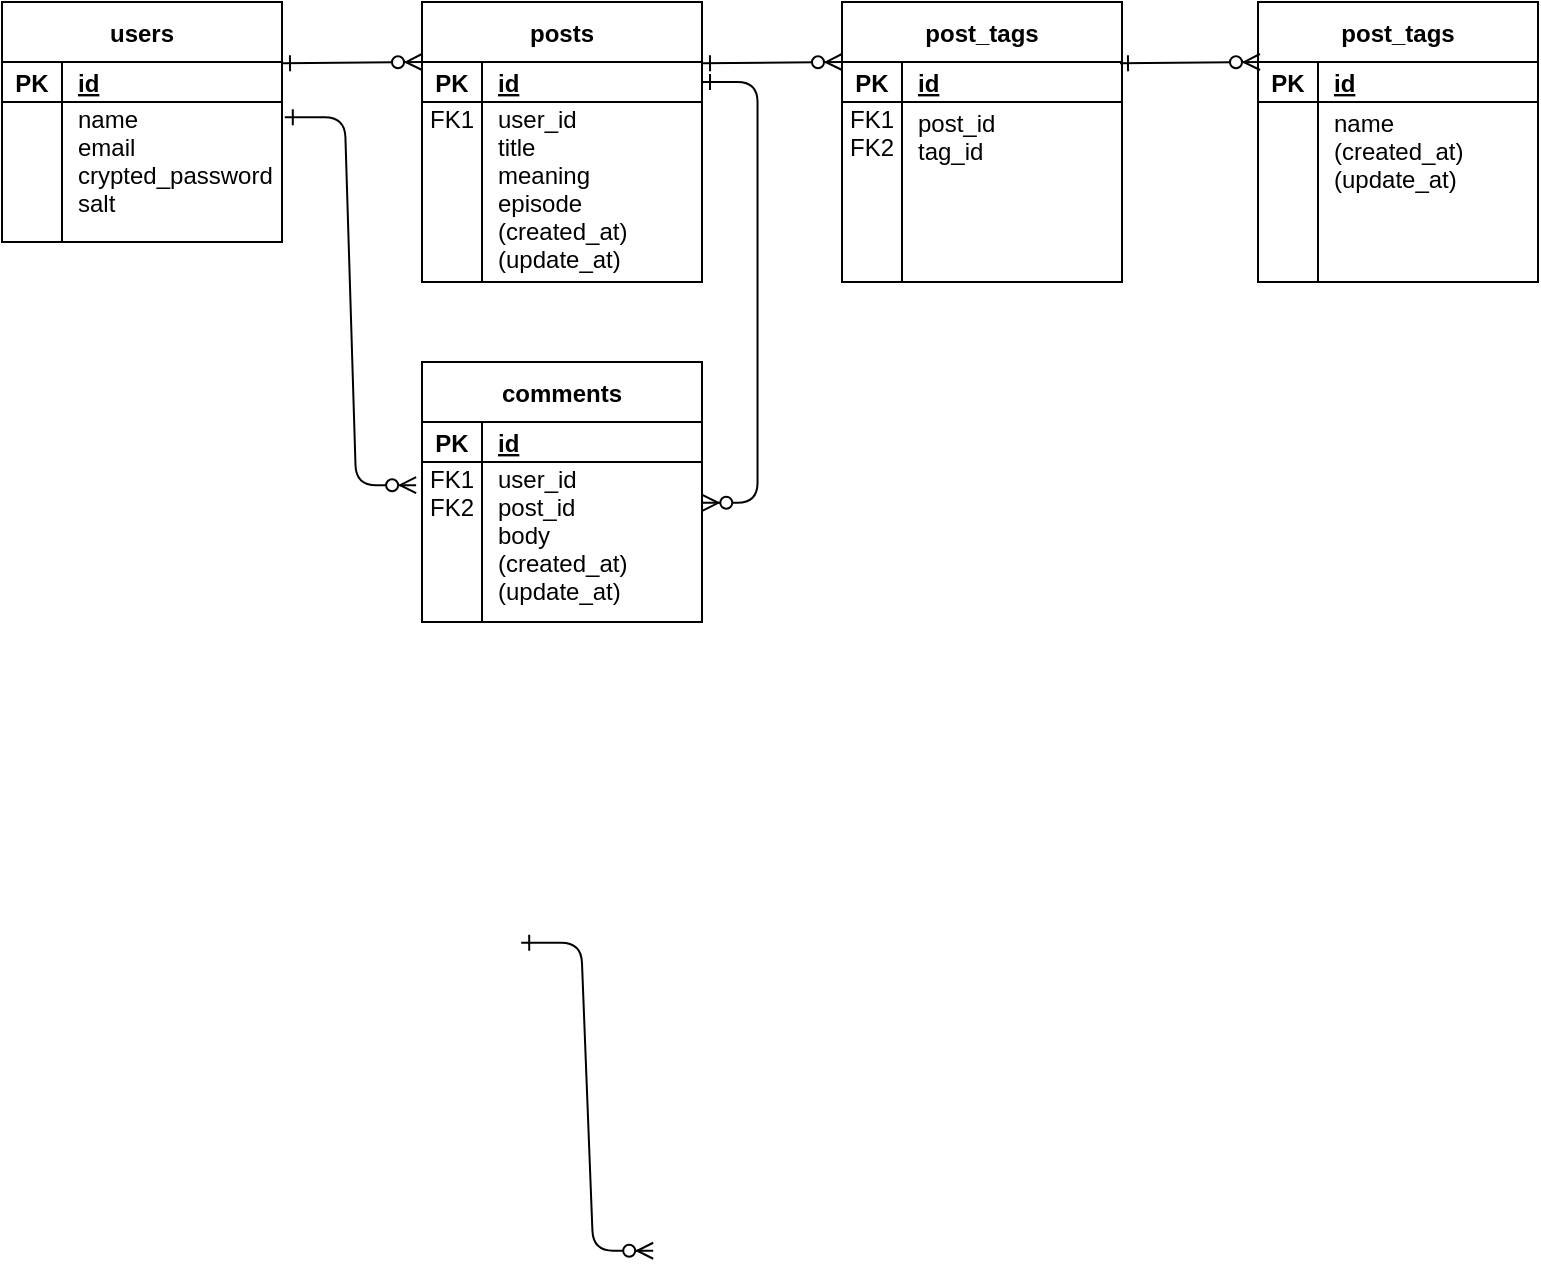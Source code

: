 <mxfile version="26.0.5">
  <diagram id="R2lEEEUBdFMjLlhIrx00" name="Page-1">
    <mxGraphModel dx="1430" dy="750" grid="1" gridSize="10" guides="1" tooltips="1" connect="1" arrows="1" fold="1" page="1" pageScale="1" pageWidth="850" pageHeight="1100" math="0" shadow="0" extFonts="Permanent Marker^https://fonts.googleapis.com/css?family=Permanent+Marker">
      <root>
        <mxCell id="0" />
        <mxCell id="1" parent="0" />
        <mxCell id="s2WaJhAvVjMuJ9kSTZkh-1" value="" style="endArrow=ERzeroToMany;startArrow=ERone;endFill=1;startFill=0;exitX=1;exitY=0.5;exitDx=0;exitDy=0;edgeStyle=elbowEdgeStyle;entryX=1.001;entryY=0.255;entryDx=0;entryDy=0;elbow=horizontal;entryPerimeter=0;" parent="1" source="s2WaJhAvVjMuJ9kSTZkh-11" target="s2WaJhAvVjMuJ9kSTZkh-21" edge="1">
          <mxGeometry width="100" height="100" relative="1" as="geometry">
            <mxPoint x="427.76" y="200" as="sourcePoint" />
            <mxPoint x="410" y="510.24" as="targetPoint" />
            <Array as="points">
              <mxPoint x="457.76" y="360" />
            </Array>
          </mxGeometry>
        </mxCell>
        <mxCell id="s2WaJhAvVjMuJ9kSTZkh-2" value="users" style="shape=table;startSize=30;container=1;collapsible=1;childLayout=tableLayout;fixedRows=1;rowLines=0;fontStyle=1;align=center;resizeLast=1;" parent="1" vertex="1">
          <mxGeometry x="80" y="190" width="140" height="120" as="geometry" />
        </mxCell>
        <mxCell id="s2WaJhAvVjMuJ9kSTZkh-3" value="" style="shape=partialRectangle;collapsible=0;dropTarget=0;pointerEvents=0;fillColor=none;points=[[0,0.5],[1,0.5]];portConstraint=eastwest;top=0;left=0;right=0;bottom=1;" parent="s2WaJhAvVjMuJ9kSTZkh-2" vertex="1">
          <mxGeometry y="30" width="140" height="20" as="geometry" />
        </mxCell>
        <mxCell id="s2WaJhAvVjMuJ9kSTZkh-4" value="PK" style="shape=partialRectangle;overflow=hidden;connectable=0;fillColor=none;top=0;left=0;bottom=0;right=0;fontStyle=1;" parent="s2WaJhAvVjMuJ9kSTZkh-3" vertex="1">
          <mxGeometry width="30" height="20" as="geometry">
            <mxRectangle width="30" height="20" as="alternateBounds" />
          </mxGeometry>
        </mxCell>
        <mxCell id="s2WaJhAvVjMuJ9kSTZkh-5" value="id" style="shape=partialRectangle;overflow=hidden;connectable=0;fillColor=none;top=0;left=0;bottom=0;right=0;align=left;spacingLeft=6;fontStyle=5;" parent="s2WaJhAvVjMuJ9kSTZkh-3" vertex="1">
          <mxGeometry x="30" width="110" height="20" as="geometry">
            <mxRectangle width="110" height="20" as="alternateBounds" />
          </mxGeometry>
        </mxCell>
        <mxCell id="s2WaJhAvVjMuJ9kSTZkh-6" value="" style="shape=partialRectangle;collapsible=0;dropTarget=0;pointerEvents=0;fillColor=none;points=[[0,0.5],[1,0.5]];portConstraint=eastwest;top=0;left=0;right=0;bottom=0;" parent="s2WaJhAvVjMuJ9kSTZkh-2" vertex="1">
          <mxGeometry y="50" width="140" height="70" as="geometry" />
        </mxCell>
        <mxCell id="s2WaJhAvVjMuJ9kSTZkh-7" value="" style="shape=partialRectangle;overflow=hidden;connectable=0;fillColor=none;top=0;left=0;bottom=0;right=0;" parent="s2WaJhAvVjMuJ9kSTZkh-6" vertex="1">
          <mxGeometry width="30" height="70" as="geometry">
            <mxRectangle width="30" height="70" as="alternateBounds" />
          </mxGeometry>
        </mxCell>
        <mxCell id="s2WaJhAvVjMuJ9kSTZkh-8" value="name&#xa;email&#xa;crypted_password&#xa;salt&#xa;" style="shape=partialRectangle;overflow=hidden;connectable=0;fillColor=none;top=0;left=0;bottom=0;right=0;align=left;spacingLeft=6;" parent="s2WaJhAvVjMuJ9kSTZkh-6" vertex="1">
          <mxGeometry x="30" width="110" height="70" as="geometry">
            <mxRectangle width="110" height="70" as="alternateBounds" />
          </mxGeometry>
        </mxCell>
        <mxCell id="s2WaJhAvVjMuJ9kSTZkh-9" value="" style="edgeStyle=entityRelationEdgeStyle;endArrow=ERzeroToMany;startArrow=ERone;endFill=1;startFill=0;entryX=-0.021;entryY=0.145;entryDx=0;entryDy=0;entryPerimeter=0;exitX=1.01;exitY=0.109;exitDx=0;exitDy=0;exitPerimeter=0;" parent="1" source="s2WaJhAvVjMuJ9kSTZkh-6" target="s2WaJhAvVjMuJ9kSTZkh-21" edge="1">
          <mxGeometry width="100" height="100" relative="1" as="geometry">
            <mxPoint x="220" y="230" as="sourcePoint" />
            <mxPoint x="279.86" y="350.88" as="targetPoint" />
          </mxGeometry>
        </mxCell>
        <mxCell id="s2WaJhAvVjMuJ9kSTZkh-10" value="posts" style="shape=table;startSize=30;container=1;collapsible=1;childLayout=tableLayout;fixedRows=1;rowLines=0;fontStyle=1;align=center;resizeLast=1;" parent="1" vertex="1">
          <mxGeometry x="290" y="190" width="140" height="140" as="geometry" />
        </mxCell>
        <mxCell id="s2WaJhAvVjMuJ9kSTZkh-11" value="" style="shape=partialRectangle;collapsible=0;dropTarget=0;pointerEvents=0;fillColor=none;points=[[0,0.5],[1,0.5]];portConstraint=eastwest;top=0;left=0;right=0;bottom=1;" parent="s2WaJhAvVjMuJ9kSTZkh-10" vertex="1">
          <mxGeometry y="30" width="140" height="20" as="geometry" />
        </mxCell>
        <mxCell id="s2WaJhAvVjMuJ9kSTZkh-12" value="PK" style="shape=partialRectangle;overflow=hidden;connectable=0;fillColor=none;top=0;left=0;bottom=0;right=0;fontStyle=1;" parent="s2WaJhAvVjMuJ9kSTZkh-11" vertex="1">
          <mxGeometry width="30" height="20" as="geometry">
            <mxRectangle width="30" height="20" as="alternateBounds" />
          </mxGeometry>
        </mxCell>
        <mxCell id="s2WaJhAvVjMuJ9kSTZkh-13" value="id" style="shape=partialRectangle;overflow=hidden;connectable=0;fillColor=none;top=0;left=0;bottom=0;right=0;align=left;spacingLeft=6;fontStyle=5;" parent="s2WaJhAvVjMuJ9kSTZkh-11" vertex="1">
          <mxGeometry x="30" width="110" height="20" as="geometry">
            <mxRectangle width="110" height="20" as="alternateBounds" />
          </mxGeometry>
        </mxCell>
        <mxCell id="s2WaJhAvVjMuJ9kSTZkh-14" value="" style="shape=partialRectangle;collapsible=0;dropTarget=0;pointerEvents=0;fillColor=none;points=[[0,0.5],[1,0.5]];portConstraint=eastwest;top=0;left=0;right=0;bottom=0;" parent="s2WaJhAvVjMuJ9kSTZkh-10" vertex="1">
          <mxGeometry y="50" width="140" height="90" as="geometry" />
        </mxCell>
        <mxCell id="s2WaJhAvVjMuJ9kSTZkh-15" value="FK1&#xa;&#xa;&#xa;&#xa;&#xa;&#xa;&#xa;&#xa;" style="shape=partialRectangle;overflow=hidden;connectable=0;fillColor=none;top=0;left=0;bottom=0;right=0;" parent="s2WaJhAvVjMuJ9kSTZkh-14" vertex="1">
          <mxGeometry width="30" height="90" as="geometry">
            <mxRectangle width="30" height="90" as="alternateBounds" />
          </mxGeometry>
        </mxCell>
        <mxCell id="s2WaJhAvVjMuJ9kSTZkh-16" value="user_id&#xa;title&#xa;meaning&#xa;episode&#xa;(created_at)&#xa;(update_at)&#xa;&#xa;&#xa;" style="shape=partialRectangle;overflow=hidden;connectable=0;fillColor=none;top=0;left=0;bottom=0;right=0;align=left;spacingLeft=6;" parent="s2WaJhAvVjMuJ9kSTZkh-14" vertex="1">
          <mxGeometry x="30" width="110" height="90" as="geometry">
            <mxRectangle width="110" height="90" as="alternateBounds" />
          </mxGeometry>
        </mxCell>
        <mxCell id="s2WaJhAvVjMuJ9kSTZkh-17" value="comments" style="shape=table;startSize=30;container=1;collapsible=1;childLayout=tableLayout;fixedRows=1;rowLines=0;fontStyle=1;align=center;resizeLast=1;" parent="1" vertex="1">
          <mxGeometry x="290" y="370" width="140" height="130" as="geometry" />
        </mxCell>
        <mxCell id="s2WaJhAvVjMuJ9kSTZkh-18" value="" style="shape=partialRectangle;collapsible=0;dropTarget=0;pointerEvents=0;fillColor=none;points=[[0,0.5],[1,0.5]];portConstraint=eastwest;top=0;left=0;right=0;bottom=1;" parent="s2WaJhAvVjMuJ9kSTZkh-17" vertex="1">
          <mxGeometry y="30" width="140" height="20" as="geometry" />
        </mxCell>
        <mxCell id="s2WaJhAvVjMuJ9kSTZkh-19" value="PK" style="shape=partialRectangle;overflow=hidden;connectable=0;fillColor=none;top=0;left=0;bottom=0;right=0;fontStyle=1;" parent="s2WaJhAvVjMuJ9kSTZkh-18" vertex="1">
          <mxGeometry width="30" height="20" as="geometry">
            <mxRectangle width="30" height="20" as="alternateBounds" />
          </mxGeometry>
        </mxCell>
        <mxCell id="s2WaJhAvVjMuJ9kSTZkh-20" value="id" style="shape=partialRectangle;overflow=hidden;connectable=0;fillColor=none;top=0;left=0;bottom=0;right=0;align=left;spacingLeft=6;fontStyle=5;" parent="s2WaJhAvVjMuJ9kSTZkh-18" vertex="1">
          <mxGeometry x="30" width="110" height="20" as="geometry">
            <mxRectangle width="110" height="20" as="alternateBounds" />
          </mxGeometry>
        </mxCell>
        <mxCell id="s2WaJhAvVjMuJ9kSTZkh-21" value="" style="shape=partialRectangle;collapsible=0;dropTarget=0;pointerEvents=0;fillColor=none;points=[[0,0.5],[1,0.5]];portConstraint=eastwest;top=0;left=0;right=0;bottom=0;" parent="s2WaJhAvVjMuJ9kSTZkh-17" vertex="1">
          <mxGeometry y="50" width="140" height="80" as="geometry" />
        </mxCell>
        <mxCell id="s2WaJhAvVjMuJ9kSTZkh-22" value="FK1&#xa;FK2&#xa;&#xa;&#xa;&#xa;" style="shape=partialRectangle;overflow=hidden;connectable=0;fillColor=none;top=0;left=0;bottom=0;right=0;" parent="s2WaJhAvVjMuJ9kSTZkh-21" vertex="1">
          <mxGeometry width="30" height="80" as="geometry">
            <mxRectangle width="30" height="80" as="alternateBounds" />
          </mxGeometry>
        </mxCell>
        <mxCell id="s2WaJhAvVjMuJ9kSTZkh-23" value="user_id&#xa;post_id&#xa;body&#xa;(created_at)&#xa;(update_at)&#xa;" style="shape=partialRectangle;overflow=hidden;connectable=0;fillColor=none;top=0;left=0;bottom=0;right=0;align=left;spacingLeft=6;" parent="s2WaJhAvVjMuJ9kSTZkh-21" vertex="1">
          <mxGeometry x="30" width="110" height="80" as="geometry">
            <mxRectangle width="110" height="80" as="alternateBounds" />
          </mxGeometry>
        </mxCell>
        <mxCell id="s2WaJhAvVjMuJ9kSTZkh-24" value="" style="endArrow=ERzeroToMany;startArrow=ERone;endFill=1;startFill=0;" parent="1" edge="1">
          <mxGeometry width="100" height="100" relative="1" as="geometry">
            <mxPoint x="220" y="220.64" as="sourcePoint" />
            <mxPoint x="290" y="220" as="targetPoint" />
          </mxGeometry>
        </mxCell>
        <mxCell id="WxAmTJpdqRc3sF2dwFTb-1" value="post_tags" style="shape=table;startSize=30;container=1;collapsible=1;childLayout=tableLayout;fixedRows=1;rowLines=0;fontStyle=1;align=center;resizeLast=1;" vertex="1" parent="1">
          <mxGeometry x="500" y="190" width="140" height="140" as="geometry" />
        </mxCell>
        <mxCell id="WxAmTJpdqRc3sF2dwFTb-2" value="" style="shape=partialRectangle;collapsible=0;dropTarget=0;pointerEvents=0;fillColor=none;points=[[0,0.5],[1,0.5]];portConstraint=eastwest;top=0;left=0;right=0;bottom=1;" vertex="1" parent="WxAmTJpdqRc3sF2dwFTb-1">
          <mxGeometry y="30" width="140" height="20" as="geometry" />
        </mxCell>
        <mxCell id="WxAmTJpdqRc3sF2dwFTb-3" value="PK" style="shape=partialRectangle;overflow=hidden;connectable=0;fillColor=none;top=0;left=0;bottom=0;right=0;fontStyle=1;" vertex="1" parent="WxAmTJpdqRc3sF2dwFTb-2">
          <mxGeometry width="30" height="20" as="geometry">
            <mxRectangle width="30" height="20" as="alternateBounds" />
          </mxGeometry>
        </mxCell>
        <mxCell id="WxAmTJpdqRc3sF2dwFTb-4" value="id" style="shape=partialRectangle;overflow=hidden;connectable=0;fillColor=none;top=0;left=0;bottom=0;right=0;align=left;spacingLeft=6;fontStyle=5;" vertex="1" parent="WxAmTJpdqRc3sF2dwFTb-2">
          <mxGeometry x="30" width="110" height="20" as="geometry">
            <mxRectangle width="110" height="20" as="alternateBounds" />
          </mxGeometry>
        </mxCell>
        <mxCell id="WxAmTJpdqRc3sF2dwFTb-5" value="" style="shape=partialRectangle;collapsible=0;dropTarget=0;pointerEvents=0;fillColor=none;points=[[0,0.5],[1,0.5]];portConstraint=eastwest;top=0;left=0;right=0;bottom=0;" vertex="1" parent="WxAmTJpdqRc3sF2dwFTb-1">
          <mxGeometry y="50" width="140" height="90" as="geometry" />
        </mxCell>
        <mxCell id="WxAmTJpdqRc3sF2dwFTb-6" value="FK1&#xa;FK2&#xa;&#xa;&#xa;&#xa;&#xa;" style="shape=partialRectangle;overflow=hidden;connectable=0;fillColor=none;top=0;left=0;bottom=0;right=0;" vertex="1" parent="WxAmTJpdqRc3sF2dwFTb-5">
          <mxGeometry width="30" height="90" as="geometry">
            <mxRectangle width="30" height="90" as="alternateBounds" />
          </mxGeometry>
        </mxCell>
        <mxCell id="WxAmTJpdqRc3sF2dwFTb-7" value="post_id&#xa;tag_id&#xa;&#xa;&#xa;&#xa;" style="shape=partialRectangle;overflow=hidden;connectable=0;fillColor=none;top=0;left=0;bottom=0;right=0;align=left;spacingLeft=6;" vertex="1" parent="WxAmTJpdqRc3sF2dwFTb-5">
          <mxGeometry x="30" width="110" height="90" as="geometry">
            <mxRectangle width="110" height="90" as="alternateBounds" />
          </mxGeometry>
        </mxCell>
        <mxCell id="WxAmTJpdqRc3sF2dwFTb-8" value="post_tags" style="shape=table;startSize=30;container=1;collapsible=1;childLayout=tableLayout;fixedRows=1;rowLines=0;fontStyle=1;align=center;resizeLast=1;" vertex="1" parent="1">
          <mxGeometry x="708" y="190" width="140" height="140" as="geometry" />
        </mxCell>
        <mxCell id="WxAmTJpdqRc3sF2dwFTb-9" value="" style="shape=partialRectangle;collapsible=0;dropTarget=0;pointerEvents=0;fillColor=none;points=[[0,0.5],[1,0.5]];portConstraint=eastwest;top=0;left=0;right=0;bottom=1;" vertex="1" parent="WxAmTJpdqRc3sF2dwFTb-8">
          <mxGeometry y="30" width="140" height="20" as="geometry" />
        </mxCell>
        <mxCell id="WxAmTJpdqRc3sF2dwFTb-10" value="PK" style="shape=partialRectangle;overflow=hidden;connectable=0;fillColor=none;top=0;left=0;bottom=0;right=0;fontStyle=1;" vertex="1" parent="WxAmTJpdqRc3sF2dwFTb-9">
          <mxGeometry width="30" height="20" as="geometry">
            <mxRectangle width="30" height="20" as="alternateBounds" />
          </mxGeometry>
        </mxCell>
        <mxCell id="WxAmTJpdqRc3sF2dwFTb-11" value="id" style="shape=partialRectangle;overflow=hidden;connectable=0;fillColor=none;top=0;left=0;bottom=0;right=0;align=left;spacingLeft=6;fontStyle=5;" vertex="1" parent="WxAmTJpdqRc3sF2dwFTb-9">
          <mxGeometry x="30" width="110" height="20" as="geometry">
            <mxRectangle width="110" height="20" as="alternateBounds" />
          </mxGeometry>
        </mxCell>
        <mxCell id="WxAmTJpdqRc3sF2dwFTb-12" value="" style="shape=partialRectangle;collapsible=0;dropTarget=0;pointerEvents=0;fillColor=none;points=[[0,0.5],[1,0.5]];portConstraint=eastwest;top=0;left=0;right=0;bottom=0;" vertex="1" parent="WxAmTJpdqRc3sF2dwFTb-8">
          <mxGeometry y="50" width="140" height="90" as="geometry" />
        </mxCell>
        <mxCell id="WxAmTJpdqRc3sF2dwFTb-13" value="" style="shape=partialRectangle;overflow=hidden;connectable=0;fillColor=none;top=0;left=0;bottom=0;right=0;" vertex="1" parent="WxAmTJpdqRc3sF2dwFTb-12">
          <mxGeometry width="30" height="90" as="geometry">
            <mxRectangle width="30" height="90" as="alternateBounds" />
          </mxGeometry>
        </mxCell>
        <mxCell id="WxAmTJpdqRc3sF2dwFTb-14" value="name&#xa;(created_at)&#xa;(update_at)&#xa;&#xa;&#xa;" style="shape=partialRectangle;overflow=hidden;connectable=0;fillColor=none;top=0;left=0;bottom=0;right=0;align=left;spacingLeft=6;" vertex="1" parent="WxAmTJpdqRc3sF2dwFTb-12">
          <mxGeometry x="30" width="110" height="90" as="geometry">
            <mxRectangle width="110" height="90" as="alternateBounds" />
          </mxGeometry>
        </mxCell>
        <mxCell id="WxAmTJpdqRc3sF2dwFTb-15" value="" style="endArrow=ERzeroToMany;startArrow=ERone;endFill=1;startFill=0;" edge="1" parent="1">
          <mxGeometry width="100" height="100" relative="1" as="geometry">
            <mxPoint x="430" y="220.64" as="sourcePoint" />
            <mxPoint x="500" y="220" as="targetPoint" />
          </mxGeometry>
        </mxCell>
        <mxCell id="WxAmTJpdqRc3sF2dwFTb-16" value="" style="endArrow=ERzeroToMany;startArrow=ERone;endFill=1;startFill=0;" edge="1" parent="1">
          <mxGeometry width="100" height="100" relative="1" as="geometry">
            <mxPoint x="639" y="220.64" as="sourcePoint" />
            <mxPoint x="709" y="220" as="targetPoint" />
          </mxGeometry>
        </mxCell>
        <mxCell id="k2WCuxFOLBjnD-hnepCm-122" value="" style="edgeStyle=entityRelationEdgeStyle;endArrow=ERzeroToMany;startArrow=ERone;endFill=1;startFill=0;entryX=0;entryY=0.5;entryDx=0;entryDy=0;exitX=1.007;exitY=0.69;exitDx=0;exitDy=0;exitPerimeter=0;" edge="1" parent="1" source="k2WCuxFOLBjnD-hnepCm-53" target="k2WCuxFOLBjnD-hnepCm-46">
          <mxGeometry width="100" height="100" relative="1" as="geometry">
            <mxPoint x="339.6" y="660.37" as="sourcePoint" />
            <mxPoint x="405.6" y="814.37" as="targetPoint" />
          </mxGeometry>
        </mxCell>
      </root>
    </mxGraphModel>
  </diagram>
</mxfile>
